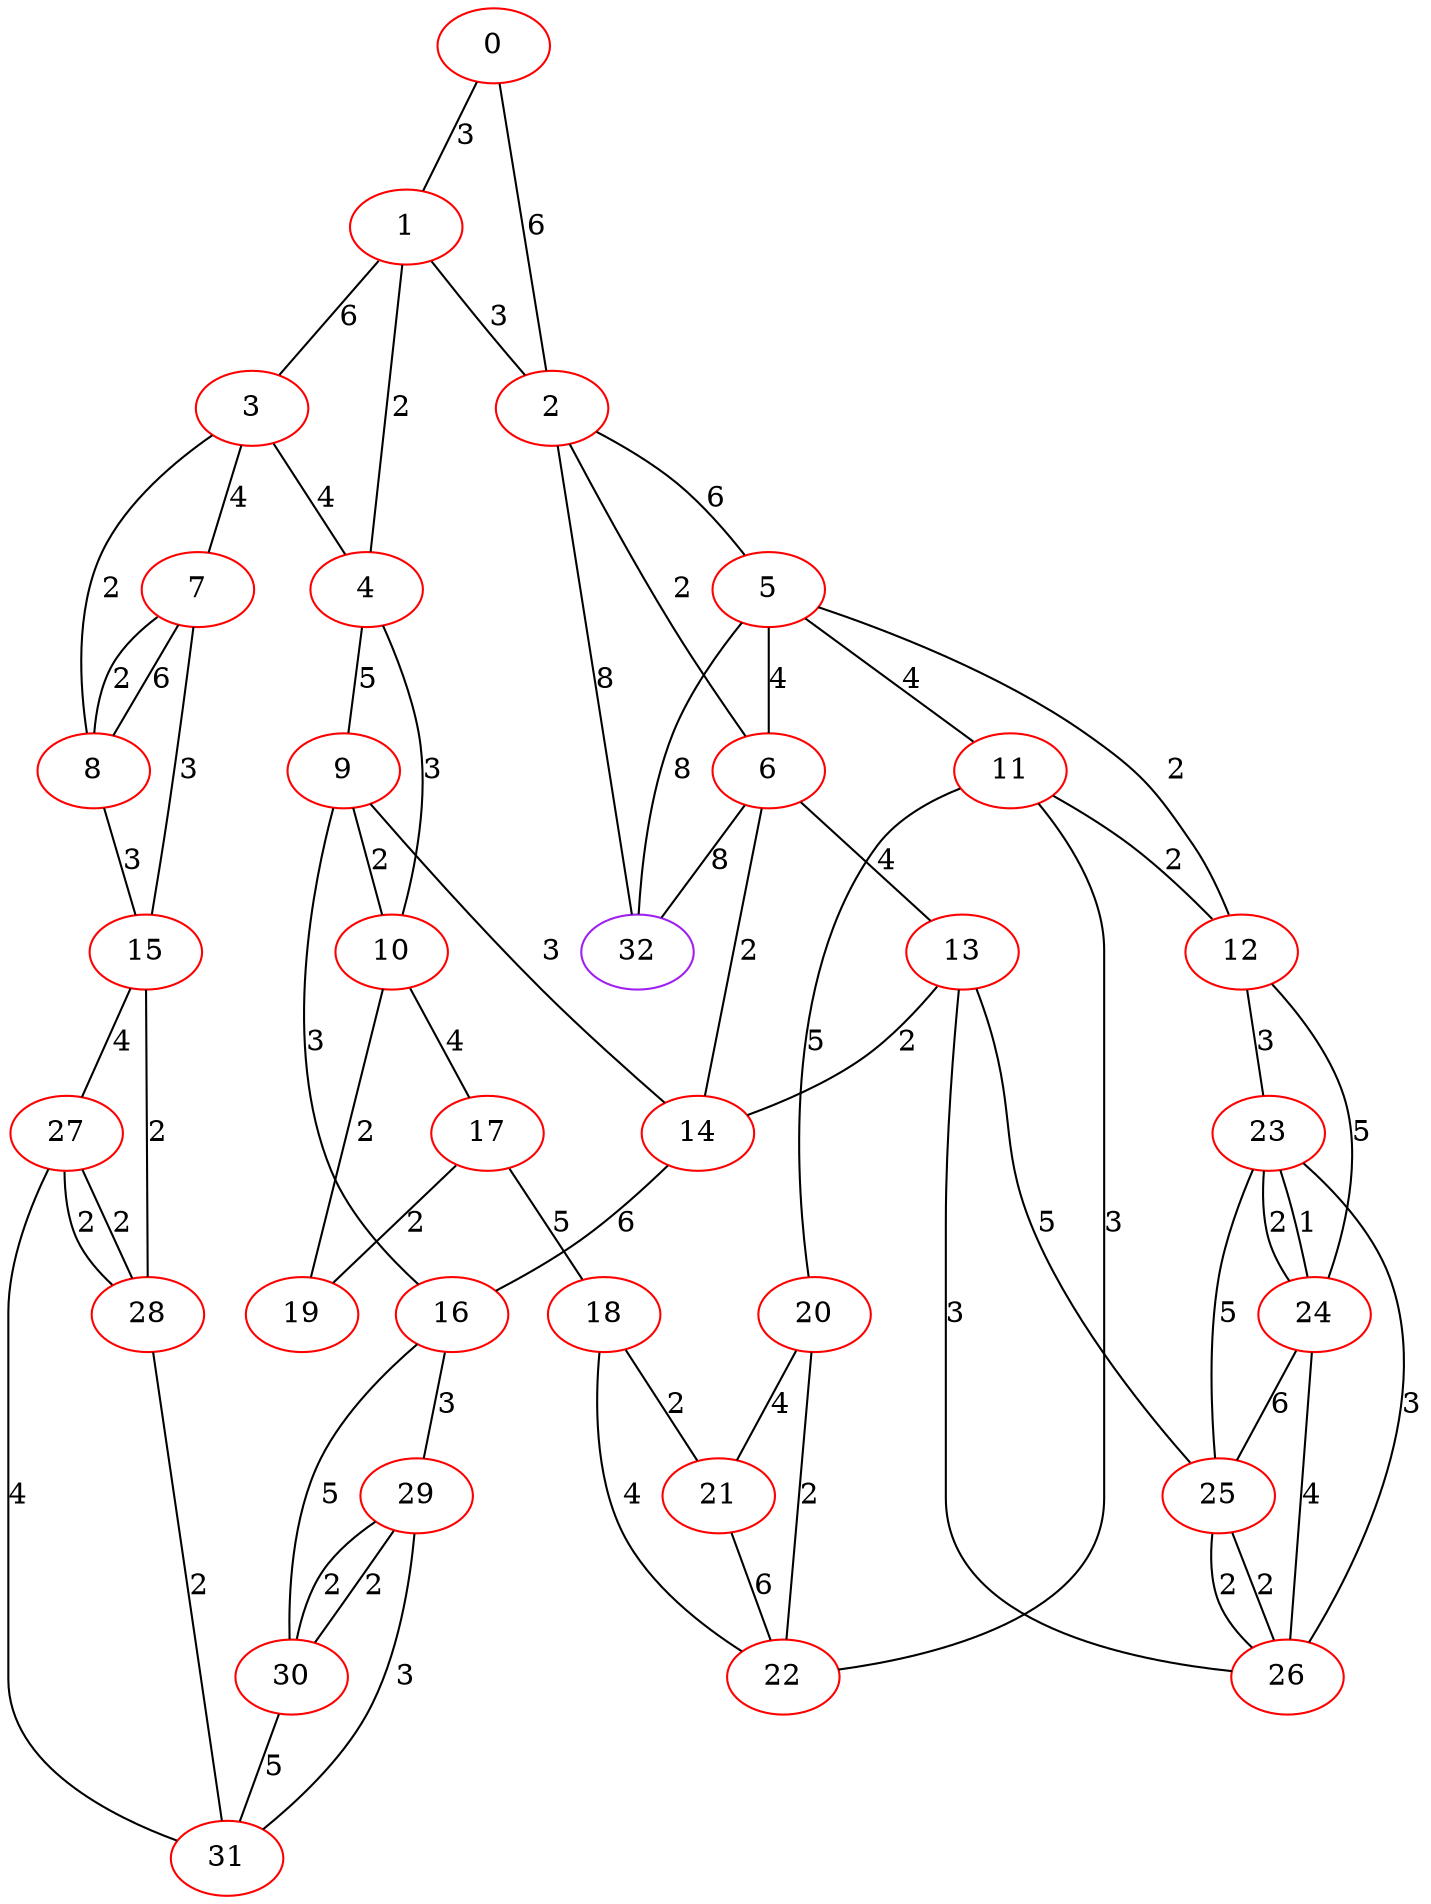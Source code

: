 graph "" {
0 [color=red, weight=1];
1 [color=red, weight=1];
2 [color=red, weight=1];
3 [color=red, weight=1];
4 [color=red, weight=1];
5 [color=red, weight=1];
6 [color=red, weight=1];
7 [color=red, weight=1];
8 [color=red, weight=1];
9 [color=red, weight=1];
10 [color=red, weight=1];
11 [color=red, weight=1];
12 [color=red, weight=1];
13 [color=red, weight=1];
14 [color=red, weight=1];
15 [color=red, weight=1];
16 [color=red, weight=1];
17 [color=red, weight=1];
18 [color=red, weight=1];
19 [color=red, weight=1];
20 [color=red, weight=1];
21 [color=red, weight=1];
22 [color=red, weight=1];
23 [color=red, weight=1];
24 [color=red, weight=1];
25 [color=red, weight=1];
26 [color=red, weight=1];
27 [color=red, weight=1];
28 [color=red, weight=1];
29 [color=red, weight=1];
30 [color=red, weight=1];
31 [color=red, weight=1];
32 [color=purple, weight=4];
0 -- 1  [key=0, label=3];
0 -- 2  [key=0, label=6];
1 -- 2  [key=0, label=3];
1 -- 3  [key=0, label=6];
1 -- 4  [key=0, label=2];
2 -- 5  [key=0, label=6];
2 -- 6  [key=0, label=2];
2 -- 32  [key=0, label=8];
3 -- 8  [key=0, label=2];
3 -- 4  [key=0, label=4];
3 -- 7  [key=0, label=4];
4 -- 10  [key=0, label=3];
4 -- 9  [key=0, label=5];
5 -- 32  [key=0, label=8];
5 -- 11  [key=0, label=4];
5 -- 12  [key=0, label=2];
5 -- 6  [key=0, label=4];
6 -- 32  [key=0, label=8];
6 -- 14  [key=0, label=2];
6 -- 13  [key=0, label=4];
7 -- 8  [key=0, label=6];
7 -- 8  [key=1, label=2];
7 -- 15  [key=0, label=3];
8 -- 15  [key=0, label=3];
9 -- 16  [key=0, label=3];
9 -- 10  [key=0, label=2];
9 -- 14  [key=0, label=3];
10 -- 19  [key=0, label=2];
10 -- 17  [key=0, label=4];
11 -- 20  [key=0, label=5];
11 -- 12  [key=0, label=2];
11 -- 22  [key=0, label=3];
12 -- 24  [key=0, label=5];
12 -- 23  [key=0, label=3];
13 -- 25  [key=0, label=5];
13 -- 26  [key=0, label=3];
13 -- 14  [key=0, label=2];
14 -- 16  [key=0, label=6];
15 -- 27  [key=0, label=4];
15 -- 28  [key=0, label=2];
16 -- 29  [key=0, label=3];
16 -- 30  [key=0, label=5];
17 -- 18  [key=0, label=5];
17 -- 19  [key=0, label=2];
18 -- 21  [key=0, label=2];
18 -- 22  [key=0, label=4];
20 -- 21  [key=0, label=4];
20 -- 22  [key=0, label=2];
21 -- 22  [key=0, label=6];
23 -- 24  [key=0, label=1];
23 -- 24  [key=1, label=2];
23 -- 25  [key=0, label=5];
23 -- 26  [key=0, label=3];
24 -- 25  [key=0, label=6];
24 -- 26  [key=0, label=4];
25 -- 26  [key=0, label=2];
25 -- 26  [key=1, label=2];
27 -- 28  [key=0, label=2];
27 -- 28  [key=1, label=2];
27 -- 31  [key=0, label=4];
28 -- 31  [key=0, label=2];
29 -- 30  [key=0, label=2];
29 -- 30  [key=1, label=2];
29 -- 31  [key=0, label=3];
30 -- 31  [key=0, label=5];
}
